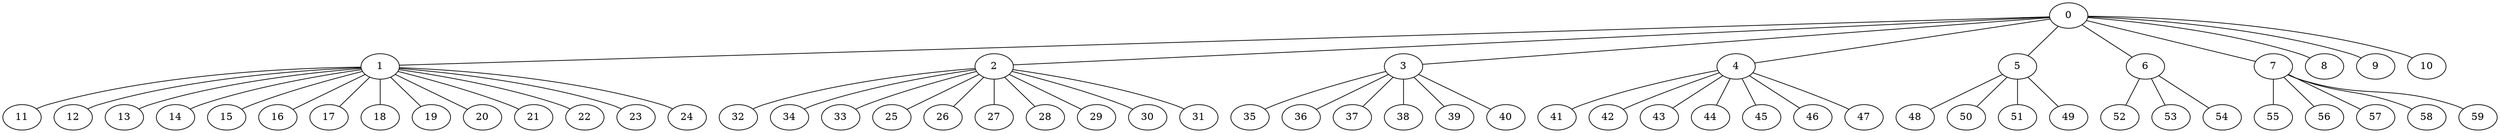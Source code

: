 
graph graphname {
    0 -- 1
0 -- 2
0 -- 3
0 -- 4
0 -- 5
0 -- 6
0 -- 7
0 -- 8
0 -- 9
0 -- 10
1 -- 11
1 -- 12
1 -- 13
1 -- 14
1 -- 15
1 -- 16
1 -- 17
1 -- 18
1 -- 19
1 -- 20
1 -- 21
1 -- 22
1 -- 23
1 -- 24
2 -- 32
2 -- 34
2 -- 33
2 -- 25
2 -- 26
2 -- 27
2 -- 28
2 -- 29
2 -- 30
2 -- 31
3 -- 35
3 -- 36
3 -- 37
3 -- 38
3 -- 39
3 -- 40
4 -- 41
4 -- 42
4 -- 43
4 -- 44
4 -- 45
4 -- 46
4 -- 47
5 -- 48
5 -- 50
5 -- 51
5 -- 49
6 -- 52
6 -- 53
6 -- 54
7 -- 55
7 -- 56
7 -- 57
7 -- 58
7 -- 59

}
